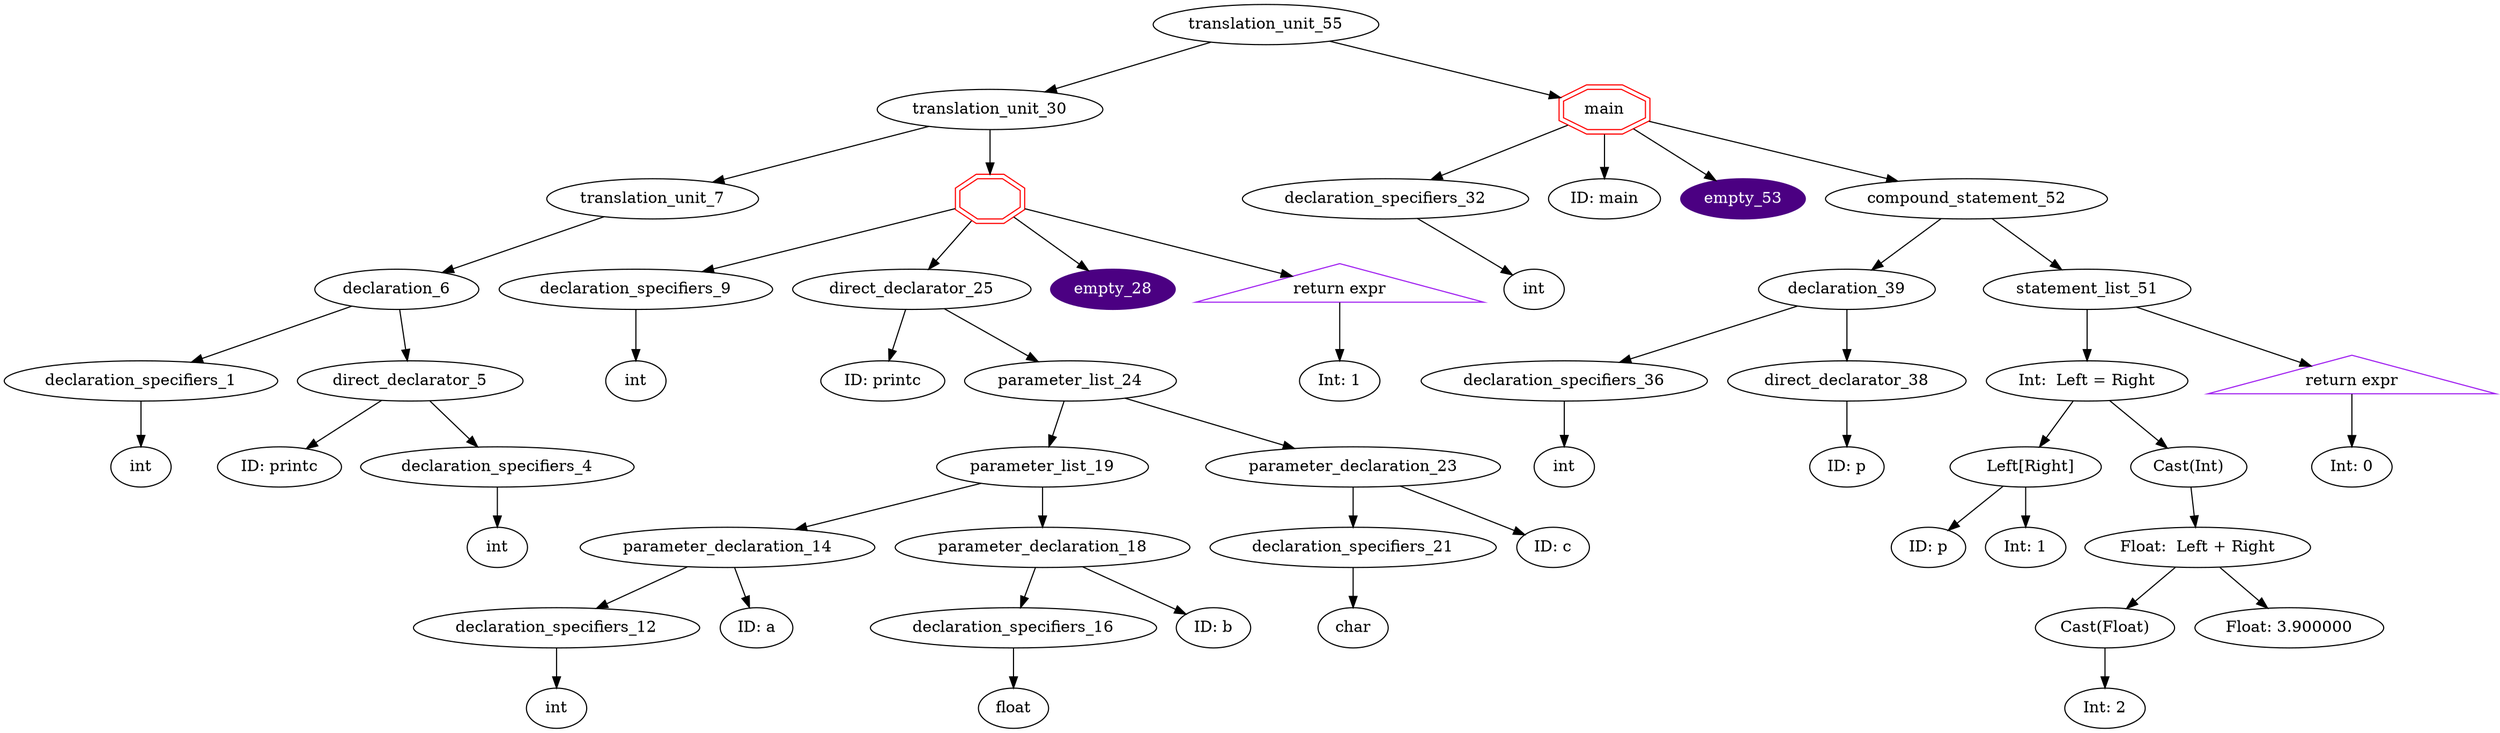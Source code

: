 digraph AST {
	translation_unit_55 -> translation_unit_30;
	translation_unit_30 -> translation_unit_7;
	translation_unit_7 -> declaration_6;
	declaration_6 [label="declaration_6"]
	declaration_6 -> declaration_specifiers_1;
	declaration_specifiers_1 [label="declaration_specifiers_1"]
	declaration_specifiers_1 -> type_specifier_0;
	type_specifier_0 [label="int"]
	declaration_6 -> direct_declarator_5;
	direct_declarator_5 -> identifier_2;
	identifier_2 [label="ID: printc"]
	direct_declarator_5 -> declaration_specifiers_4;
	declaration_specifiers_4 [label="declaration_specifiers_4"]
	declaration_specifiers_4 -> type_specifier_3;
	type_specifier_3 [label="int"]
	translation_unit_30 -> function_definition_29;
	function_definition_29 [shape=doubleoctagon,color=red,label=""]
	function_definition_29 -> declaration_specifiers_9;
	declaration_specifiers_9 [label="declaration_specifiers_9"]
	declaration_specifiers_9 -> type_specifier_8;
	type_specifier_8 [label="int"]
	function_definition_29 -> direct_declarator_25;
	direct_declarator_25 -> identifier_10;
	identifier_10 [label="ID: printc"]
	direct_declarator_25 -> parameter_list_24;
	parameter_list_24 -> parameter_list_19;
	parameter_list_19 -> parameter_declaration_14;
	parameter_declaration_14 -> declaration_specifiers_12;
	declaration_specifiers_12 [label="declaration_specifiers_12"]
	declaration_specifiers_12 -> type_specifier_11;
	type_specifier_11 [label="int"]
	parameter_declaration_14 -> identifier_13;
	identifier_13 [label="ID: a"]
	parameter_list_19 -> parameter_declaration_18;
	parameter_declaration_18 -> declaration_specifiers_16;
	declaration_specifiers_16 [label="declaration_specifiers_16"]
	declaration_specifiers_16 -> type_specifier_15;
	type_specifier_15 [label="float"]
	parameter_declaration_18 -> identifier_17;
	identifier_17 [label="ID: b"]
	parameter_list_24 -> parameter_declaration_23;
	parameter_declaration_23 -> declaration_specifiers_21;
	declaration_specifiers_21 [label="declaration_specifiers_21"]
	declaration_specifiers_21 -> type_specifier_20;
	type_specifier_20 [label="char"]
	parameter_declaration_23 -> identifier_22;
	identifier_22 [label="ID: c"]
	function_definition_29 -> empty_28;
	empty_28 [style=filled,color=indigo,fontcolor=white]
	function_definition_29 -> jump_statement_27;
	jump_statement_27 [shape = triangle,color=purple,label="return expr"]
	jump_statement_27 -> constant_26;
	constant_26 [label="Int: 1"]
	translation_unit_55 -> function_definition_54;
	function_definition_54 [shape=doubleoctagon,color=red,label="main"]
	function_definition_54 -> declaration_specifiers_32;
	declaration_specifiers_32 [label="declaration_specifiers_32"]
	declaration_specifiers_32 -> type_specifier_31;
	type_specifier_31 [label="int"]
	function_definition_54 -> identifier_33;
	identifier_33 [label="ID: main"]
	function_definition_54 -> empty_53;
	empty_53 [style=filled,color=indigo,fontcolor=white]
	function_definition_54 -> compound_statement_52;
	compound_statement_52 -> declaration_39;
	declaration_39 [label="declaration_39"]
	declaration_39 -> declaration_specifiers_36;
	declaration_specifiers_36 [label="declaration_specifiers_36"]
	declaration_specifiers_36 -> type_specifier_35;
	type_specifier_35 [label="int"]
	declaration_39 -> direct_declarator_38;
	direct_declarator_38 -> identifier_37;
	identifier_37 [label="ID: p"]
	compound_statement_52 -> statement_list_51;
	statement_list_51 -> assignment_expression_47;
	assignment_expression_47 [label="Int:  Left = Right"]
	assignment_expression_47 -> postfix_expression_42;
	postfix_expression_42 [label="  Left[Right]"]
	postfix_expression_42 -> identifier_40;
	identifier_40 [label="ID: p"]
	postfix_expression_42 -> constant_41;
	constant_41 [label="Int: 1"]
	assignment_expression_47 -> Implicit_Cast_48;
	Implicit_Cast_48 [label="Cast(Int)"]
	Implicit_Cast_48 -> operator_expression_45;
	operator_expression_45 [label="Float:  Left + Right"]
	operator_expression_45 -> Implicit_Cast46;
	Implicit_Cast46 [label="Cast(Float)"]
	Implicit_Cast46 -> constant_43;
	constant_43 [label="Int: 2"]
	operator_expression_45 -> constant_44;
	constant_44 [label="Float: 3.900000"]
	statement_list_51 -> jump_statement_50;
	jump_statement_50 [shape = triangle,color=purple,label="return expr"]
	jump_statement_50 -> constant_49;
	constant_49 [label="Int: 0"]
}
